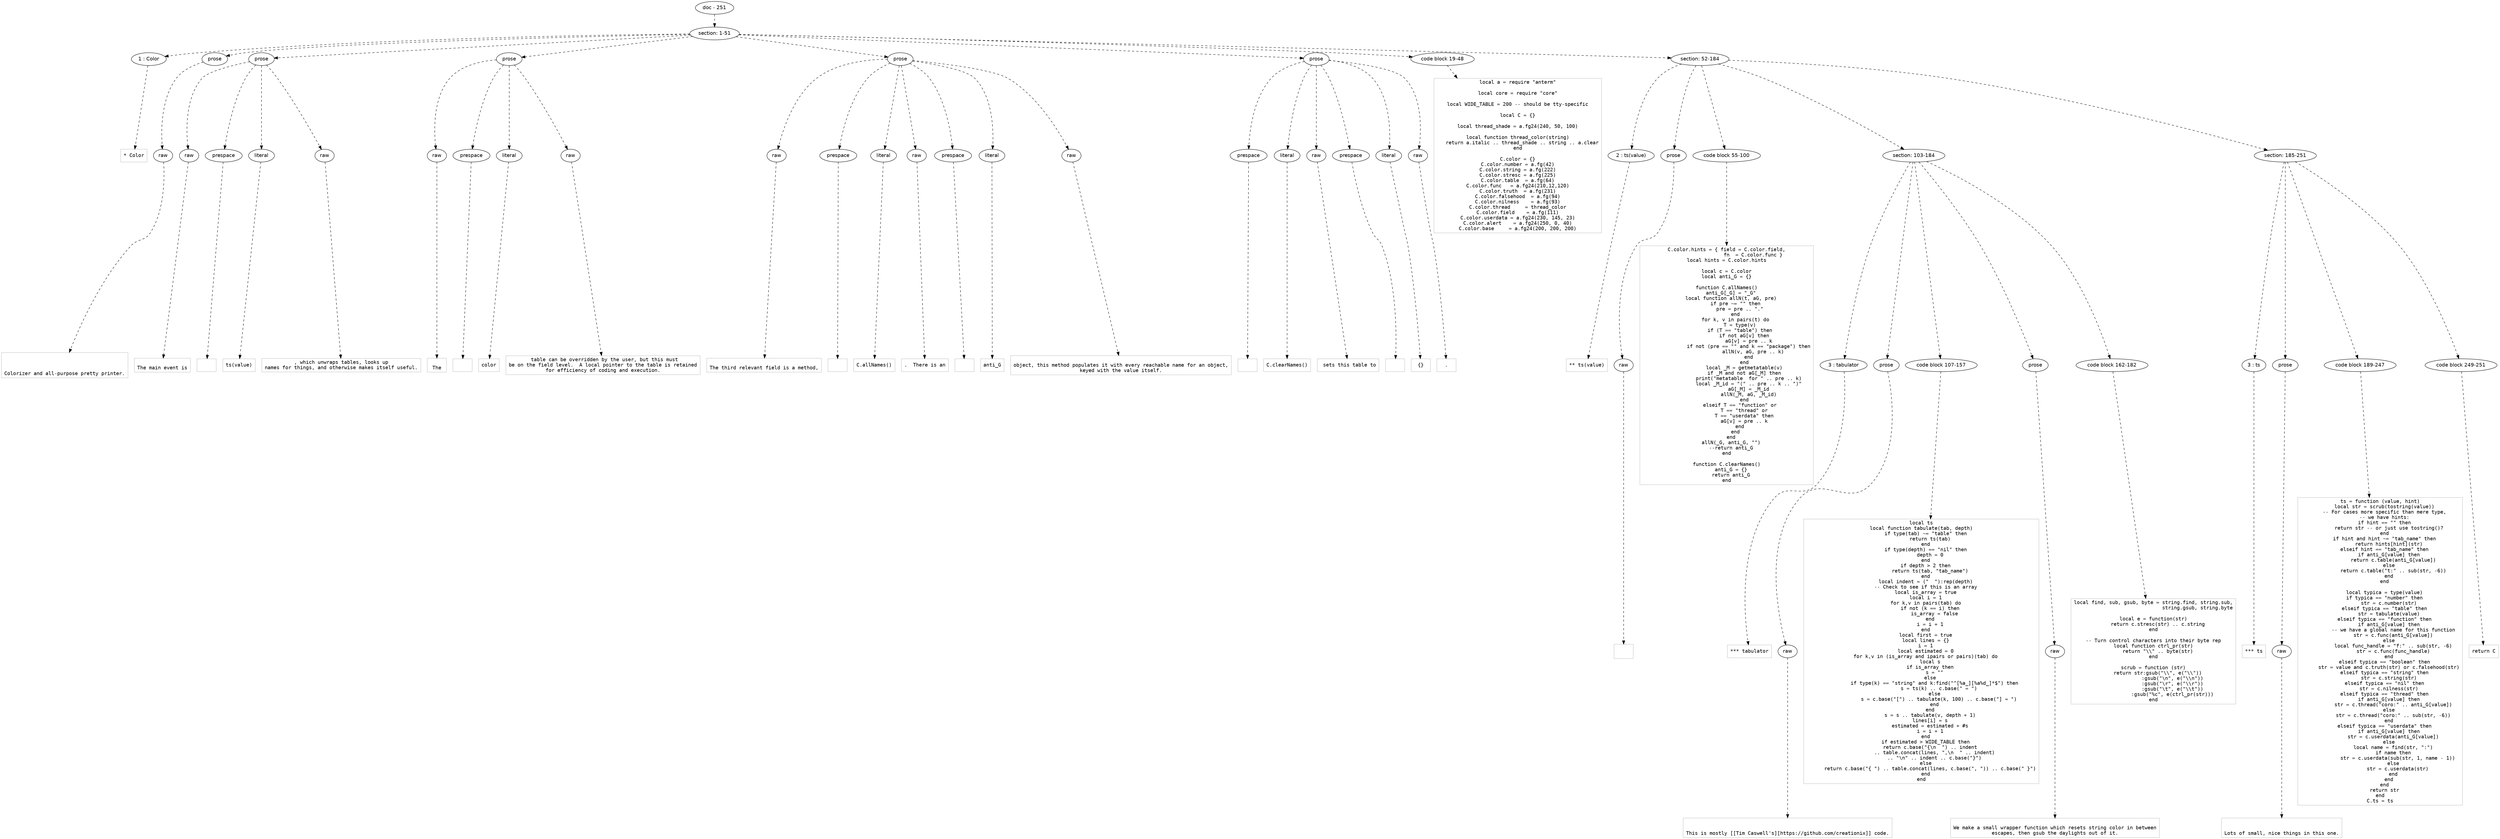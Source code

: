 digraph lpegNode {

node [fontname=Helvetica]
edge [style=dashed]

doc_0 [label="doc - 251"]


doc_0 -> { section_1}
{rank=same; section_1}

section_1 [label="section: 1-51"]


// END RANK doc_0

section_1 -> { header_2 prose_3 prose_4 prose_5 prose_6 prose_7 codeblock_8 section_9}
{rank=same; header_2 prose_3 prose_4 prose_5 prose_6 prose_7 codeblock_8 section_9}

header_2 [label="1 : Color"]

prose_3 [label="prose"]

prose_4 [label="prose"]

prose_5 [label="prose"]

prose_6 [label="prose"]

prose_7 [label="prose"]

codeblock_8 [label="code block 19-48"]

section_9 [label="section: 52-184"]


// END RANK section_1

header_2 -> leaf_10
leaf_10  [color=Gray,shape=rectangle,fontname=Inconsolata,label="* Color"]
// END RANK header_2

prose_3 -> { raw_11}
{rank=same; raw_11}

raw_11 [label="raw"]


// END RANK prose_3

raw_11 -> leaf_12
leaf_12  [color=Gray,shape=rectangle,fontname=Inconsolata,label="


Colorizer and all-purpose pretty printer.
"]
// END RANK raw_11

prose_4 -> { raw_13 prespace_14 literal_15 raw_16}
{rank=same; raw_13 prespace_14 literal_15 raw_16}

raw_13 [label="raw"]

prespace_14 [label="prespace"]

literal_15 [label="literal"]

raw_16 [label="raw"]


// END RANK prose_4

raw_13 -> leaf_17
leaf_17  [color=Gray,shape=rectangle,fontname=Inconsolata,label="
The main event is"]
// END RANK raw_13

prespace_14 -> leaf_18
leaf_18  [color=Gray,shape=rectangle,fontname=Inconsolata,label=" "]
// END RANK prespace_14

literal_15 -> leaf_19
leaf_19  [color=Gray,shape=rectangle,fontname=Inconsolata,label="ts(value)"]
// END RANK literal_15

raw_16 -> leaf_20
leaf_20  [color=Gray,shape=rectangle,fontname=Inconsolata,label=", which unwraps tables, looks up
names for things, and otherwise makes itself useful.
"]
// END RANK raw_16

prose_5 -> { raw_21 prespace_22 literal_23 raw_24}
{rank=same; raw_21 prespace_22 literal_23 raw_24}

raw_21 [label="raw"]

prespace_22 [label="prespace"]

literal_23 [label="literal"]

raw_24 [label="raw"]


// END RANK prose_5

raw_21 -> leaf_25
leaf_25  [color=Gray,shape=rectangle,fontname=Inconsolata,label="
The"]
// END RANK raw_21

prespace_22 -> leaf_26
leaf_26  [color=Gray,shape=rectangle,fontname=Inconsolata,label=" "]
// END RANK prespace_22

literal_23 -> leaf_27
leaf_27  [color=Gray,shape=rectangle,fontname=Inconsolata,label="color"]
// END RANK literal_23

raw_24 -> leaf_28
leaf_28  [color=Gray,shape=rectangle,fontname=Inconsolata,label=" table can be overridden by the user, but this must
be on the field level.  A local pointer to the table is retained
for efficiency of coding and execution.
"]
// END RANK raw_24

prose_6 -> { raw_29 prespace_30 literal_31 raw_32 prespace_33 literal_34 raw_35}
{rank=same; raw_29 prespace_30 literal_31 raw_32 prespace_33 literal_34 raw_35}

raw_29 [label="raw"]

prespace_30 [label="prespace"]

literal_31 [label="literal"]

raw_32 [label="raw"]

prespace_33 [label="prespace"]

literal_34 [label="literal"]

raw_35 [label="raw"]


// END RANK prose_6

raw_29 -> leaf_36
leaf_36  [color=Gray,shape=rectangle,fontname=Inconsolata,label="
The third relevant field is a method,"]
// END RANK raw_29

prespace_30 -> leaf_37
leaf_37  [color=Gray,shape=rectangle,fontname=Inconsolata,label=" "]
// END RANK prespace_30

literal_31 -> leaf_38
leaf_38  [color=Gray,shape=rectangle,fontname=Inconsolata,label="C.allNames()"]
// END RANK literal_31

raw_32 -> leaf_39
leaf_39  [color=Gray,shape=rectangle,fontname=Inconsolata,label=".  There is an"]
// END RANK raw_32

prespace_33 -> leaf_40
leaf_40  [color=Gray,shape=rectangle,fontname=Inconsolata,label=" "]
// END RANK prespace_33

literal_34 -> leaf_41
leaf_41  [color=Gray,shape=rectangle,fontname=Inconsolata,label="anti_G"]
// END RANK literal_34

raw_35 -> leaf_42
leaf_42  [color=Gray,shape=rectangle,fontname=Inconsolata,label="
object, this method populates it with every reachable name for an object,
keyed with the value itself.
"]
// END RANK raw_35

prose_7 -> { prespace_43 literal_44 raw_45 prespace_46 literal_47 raw_48}
{rank=same; prespace_43 literal_44 raw_45 prespace_46 literal_47 raw_48}

prespace_43 [label="prespace"]

literal_44 [label="literal"]

raw_45 [label="raw"]

prespace_46 [label="prespace"]

literal_47 [label="literal"]

raw_48 [label="raw"]


// END RANK prose_7

prespace_43 -> leaf_49
leaf_49  [color=Gray,shape=rectangle,fontname=Inconsolata,label=""]
// END RANK prespace_43

literal_44 -> leaf_50
leaf_50  [color=Gray,shape=rectangle,fontname=Inconsolata,label="C.clearNames()"]
// END RANK literal_44

raw_45 -> leaf_51
leaf_51  [color=Gray,shape=rectangle,fontname=Inconsolata,label=" sets this table to"]
// END RANK raw_45

prespace_46 -> leaf_52
leaf_52  [color=Gray,shape=rectangle,fontname=Inconsolata,label=" "]
// END RANK prespace_46

literal_47 -> leaf_53
leaf_53  [color=Gray,shape=rectangle,fontname=Inconsolata,label="{}"]
// END RANK literal_47

raw_48 -> leaf_54
leaf_54  [color=Gray,shape=rectangle,fontname=Inconsolata,label=".
"]
// END RANK raw_48

codeblock_8 -> leaf_55
leaf_55  [color=Gray,shape=rectangle,fontname=Inconsolata,label="local a = require \"anterm\"

local core = require \"core\"

local WIDE_TABLE = 200 -- should be tty-specific

local C = {}

local thread_shade = a.fg24(240, 50, 100)

local function thread_color(string)
   return a.italic .. thread_shade .. string .. a.clear
end

C.color = {}
C.color.number = a.fg(42)
C.color.string = a.fg(222)
C.color.stresc = a.fg(225)
C.color.table  = a.fg(64)
C.color.func   = a.fg24(210,12,120)
C.color.truth  = a.fg(231)
C.color.falsehood  = a.fg(94)
C.color.nilness    = a.fg(93)
C.color.thread     = thread_color
C.color.field    = a.fg(111)
C.color.userdata = a.fg24(230, 145, 23)
C.color.alert    = a.fg24(250, 0, 40)
C.color.base     = a.fg24(200, 200, 200)"]
// END RANK codeblock_8

section_9 -> { header_56 prose_57 codeblock_58 section_59 section_60}
{rank=same; header_56 prose_57 codeblock_58 section_59 section_60}

header_56 [label="2 : ts(value)"]

prose_57 [label="prose"]

codeblock_58 [label="code block 55-100"]

section_59 [label="section: 103-184"]

section_60 [label="section: 185-251"]


// END RANK section_9

header_56 -> leaf_61
leaf_61  [color=Gray,shape=rectangle,fontname=Inconsolata,label="** ts(value)"]
// END RANK header_56

prose_57 -> { raw_62}
{rank=same; raw_62}

raw_62 [label="raw"]


// END RANK prose_57

raw_62 -> leaf_63
leaf_63  [color=Gray,shape=rectangle,fontname=Inconsolata,label="

"]
// END RANK raw_62

codeblock_58 -> leaf_64
leaf_64  [color=Gray,shape=rectangle,fontname=Inconsolata,label="C.color.hints = { field = C.color.field,
                  fn  = C.color.func }
local hints = C.color.hints

local c = C.color
local anti_G = {}

function C.allNames()
   anti_G[_G] = \"_G\"
   local function allN(t, aG, pre)
      if pre ~= \"\" then
         pre = pre .. \".\"
      end
      for k, v in pairs(t) do
         T = type(v)
         if (T == \"table\") then
            if not aG[v] then
               aG[v] = pre .. k
               if not (pre == \"\" and k == \"package\") then
                  allN(v, aG, pre .. k)
               end
            end
            local _M = getmetatable(v)
            if _M and not aG[_M] then
               print(\"metatable  for \" .. pre .. k)
               local _M_id = \"⟨\" .. pre .. k .. \"⟩\"
               aG[_M] = _M_id
               allN(_M, aG, _M_id)
            end
         elseif T == \"function\" or
            T == \"thread\" or
            T == \"userdata\" then
            aG[v] = pre .. k
         end
      end
   end
   allN(_G, anti_G, \"\")
   --return anti_G
end

function C.clearNames()
   anti_G = {}
   return anti_G
end"]
// END RANK codeblock_58

section_59 -> { header_65 prose_66 codeblock_67 prose_68 codeblock_69}
{rank=same; header_65 prose_66 codeblock_67 prose_68 codeblock_69}

header_65 [label="3 : tabulator"]

prose_66 [label="prose"]

codeblock_67 [label="code block 107-157"]

prose_68 [label="prose"]

codeblock_69 [label="code block 162-182"]


// END RANK section_59

header_65 -> leaf_70
leaf_70  [color=Gray,shape=rectangle,fontname=Inconsolata,label="*** tabulator"]
// END RANK header_65

prose_66 -> { raw_71}
{rank=same; raw_71}

raw_71 [label="raw"]


// END RANK prose_66

raw_71 -> leaf_72
leaf_72  [color=Gray,shape=rectangle,fontname=Inconsolata,label="

This is mostly [[Tim Caswell's][https://github.com/creationix]] code.
"]
// END RANK raw_71

codeblock_67 -> leaf_73
leaf_73  [color=Gray,shape=rectangle,fontname=Inconsolata,label="local ts
local function tabulate(tab, depth)
   if type(tab) ~= \"table\" then
      return ts(tab)
   end
   if type(depth) == \"nil\" then
      depth = 0
   end
   if depth > 2 then
      return ts(tab, \"tab_name\")
   end
   local indent = (\"  \"):rep(depth)
   -- Check to see if this is an array
   local is_array = true
   local i = 1
   for k,v in pairs(tab) do
      if not (k == i) then
         is_array = false
      end
      i = i + 1
   end
   local first = true
   local lines = {}
   i = 1
   local estimated = 0
   for k,v in (is_array and ipairs or pairs)(tab) do
      local s
      if is_array then
         s = \"\"
      else
         if type(k) == \"string\" and k:find(\"^[%a_][%a%d_]*$\") then
            s = ts(k) .. c.base(\" = \")
         else
            s = c.base(\"[\") .. tabulate(k, 100) .. c.base(\"] = \")
         end
      end
      s = s .. tabulate(v, depth + 1)
      lines[i] = s
      estimated = estimated + #s
      i = i + 1
   end
   if estimated > WIDE_TABLE then
      return c.base(\"{\\n  \") .. indent
         .. table.concat(lines, \",\\n  \" .. indent)
         .. \"\\n\" .. indent .. c.base(\"}\")
   else
      return c.base(\"{ \") .. table.concat(lines, c.base(\", \")) .. c.base(\" }\")
   end
end"]
// END RANK codeblock_67

prose_68 -> { raw_74}
{rank=same; raw_74}

raw_74 [label="raw"]


// END RANK prose_68

raw_74 -> leaf_75
leaf_75  [color=Gray,shape=rectangle,fontname=Inconsolata,label="
We make a small wrapper function which resets string color in between
escapes, then gsub the daylights out of it.
"]
// END RANK raw_74

codeblock_69 -> leaf_76
leaf_76  [color=Gray,shape=rectangle,fontname=Inconsolata,label="local find, sub, gsub, byte = string.find, string.sub,
                              string.gsub, string.byte

local e = function(str)
   return c.stresc(str) .. c.string
end

-- Turn control characters into their byte rep
local function ctrl_pr(str)
   return \"\\\\\" .. byte(str)
end

scrub = function (str)
   return str:gsub(\"\\\\\", e(\"\\\\\"))
             :gsub(\"\\n\", e(\"\\\\n\"))
             :gsub(\"\\r\", e(\"\\\\r\"))
             :gsub(\"\\t\", e(\"\\\\t\"))
             :gsub(\"%c\", e(ctrl_pr(str)))
end"]
// END RANK codeblock_69

section_60 -> { header_77 prose_78 codeblock_79 codeblock_80}
{rank=same; header_77 prose_78 codeblock_79 codeblock_80}

header_77 [label="3 : ts"]

prose_78 [label="prose"]

codeblock_79 [label="code block 189-247"]

codeblock_80 [label="code block 249-251"]


// END RANK section_60

header_77 -> leaf_81
leaf_81  [color=Gray,shape=rectangle,fontname=Inconsolata,label="*** ts"]
// END RANK header_77

prose_78 -> { raw_82}
{rank=same; raw_82}

raw_82 [label="raw"]


// END RANK prose_78

raw_82 -> leaf_83
leaf_83  [color=Gray,shape=rectangle,fontname=Inconsolata,label="

Lots of small, nice things in this one.
"]
// END RANK raw_82

codeblock_79 -> leaf_84
leaf_84  [color=Gray,shape=rectangle,fontname=Inconsolata,label="ts = function (value, hint)
   local str = scrub(tostring(value))
   -- For cases more specific than mere type,
   -- we have hints:
   if hint == \"\" then
      return str -- or just use tostring()?
   end
   if hint and hint ~= \"tab_name\" then
      return hints[hint](str)
   elseif hint == \"tab_name\" then
      if anti_G[value] then
         return c.table(anti_G[value])
      else
         return c.table(\"t:\" .. sub(str, -6))
      end
   end

   local typica = type(value)
   if typica == \"number\" then
      str = c.number(str)
   elseif typica == \"table\" then
      str = tabulate(value)
   elseif typica == \"function\" then
      if anti_G[value] then
         -- we have a global name for this function
         str = c.func(anti_G[value])
      else
         local func_handle = \"f:\" .. sub(str, -6)
         str = c.func(func_handle)
      end
   elseif typica == \"boolean\" then
      str = value and c.truth(str) or c.falsehood(str)
   elseif typica == \"string\" then
      str = c.string(str)
   elseif typica == \"nil\" then
      str = c.nilness(str)
   elseif typica == \"thread\" then
      if anti_G[value] then
         str = c.thread(\"coro:\" .. anti_G[value])
      else
         str = c.thread(\"coro:\" .. sub(str, -6))
      end
   elseif typica == \"userdata\" then
      if anti_G[value] then
         str = c.userdata(anti_G[value])
      else
         local name = find(str, \":\")
         if name then
            str = c.userdata(sub(str, 1, name - 1))
         else
            str = c.userdata(str)
         end
      end
   end
   return str
end
C.ts = ts"]
// END RANK codeblock_79

codeblock_80 -> leaf_85
leaf_85  [color=Gray,shape=rectangle,fontname=Inconsolata,label="return C"]
// END RANK codeblock_80


}
